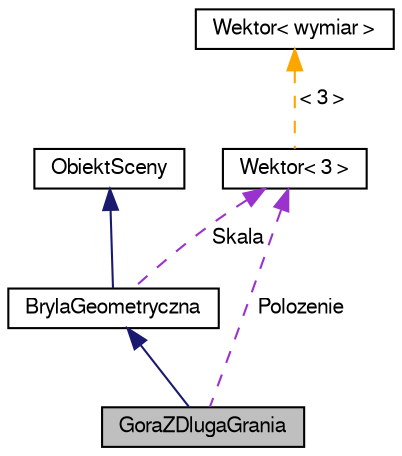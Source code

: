 digraph "GoraZDlugaGrania"
{
 // LATEX_PDF_SIZE
  edge [fontname="FreeSans",fontsize="10",labelfontname="FreeSans",labelfontsize="10"];
  node [fontname="FreeSans",fontsize="10",shape=record];
  Node1 [label="GoraZDlugaGrania",height=0.2,width=0.4,color="black", fillcolor="grey75", style="filled", fontcolor="black",tooltip="modeluje pojecie Gory z podluzna grania"];
  Node2 -> Node1 [dir="back",color="midnightblue",fontsize="10",style="solid",fontname="FreeSans"];
  Node2 [label="BrylaGeometryczna",height=0.2,width=0.4,color="black", fillcolor="white", style="filled",URL="$a00117.html",tooltip="modeluje pojecie Bryly geometrycznej"];
  Node3 -> Node2 [dir="back",color="midnightblue",fontsize="10",style="solid",fontname="FreeSans"];
  Node3 [label="ObiektSceny",height=0.2,width=0.4,color="black", fillcolor="white", style="filled",URL="$a00141.html",tooltip="modeluje pojecie Obiektu Sceny"];
  Node4 -> Node2 [dir="back",color="darkorchid3",fontsize="10",style="dashed",label=" Skala" ,fontname="FreeSans"];
  Node4 [label="Wektor\< 3 \>",height=0.2,width=0.4,color="black", fillcolor="white", style="filled",URL="$a00157.html",tooltip=" "];
  Node5 -> Node4 [dir="back",color="orange",fontsize="10",style="dashed",label=" \< 3 \>" ,fontname="FreeSans"];
  Node5 [label="Wektor\< wymiar \>",height=0.2,width=0.4,color="black", fillcolor="white", style="filled",URL="$a00157.html",tooltip="modeluje pojecie Wektora o dowolnym rozmiarze"];
  Node4 -> Node1 [dir="back",color="darkorchid3",fontsize="10",style="dashed",label=" Polozenie" ,fontname="FreeSans"];
}
